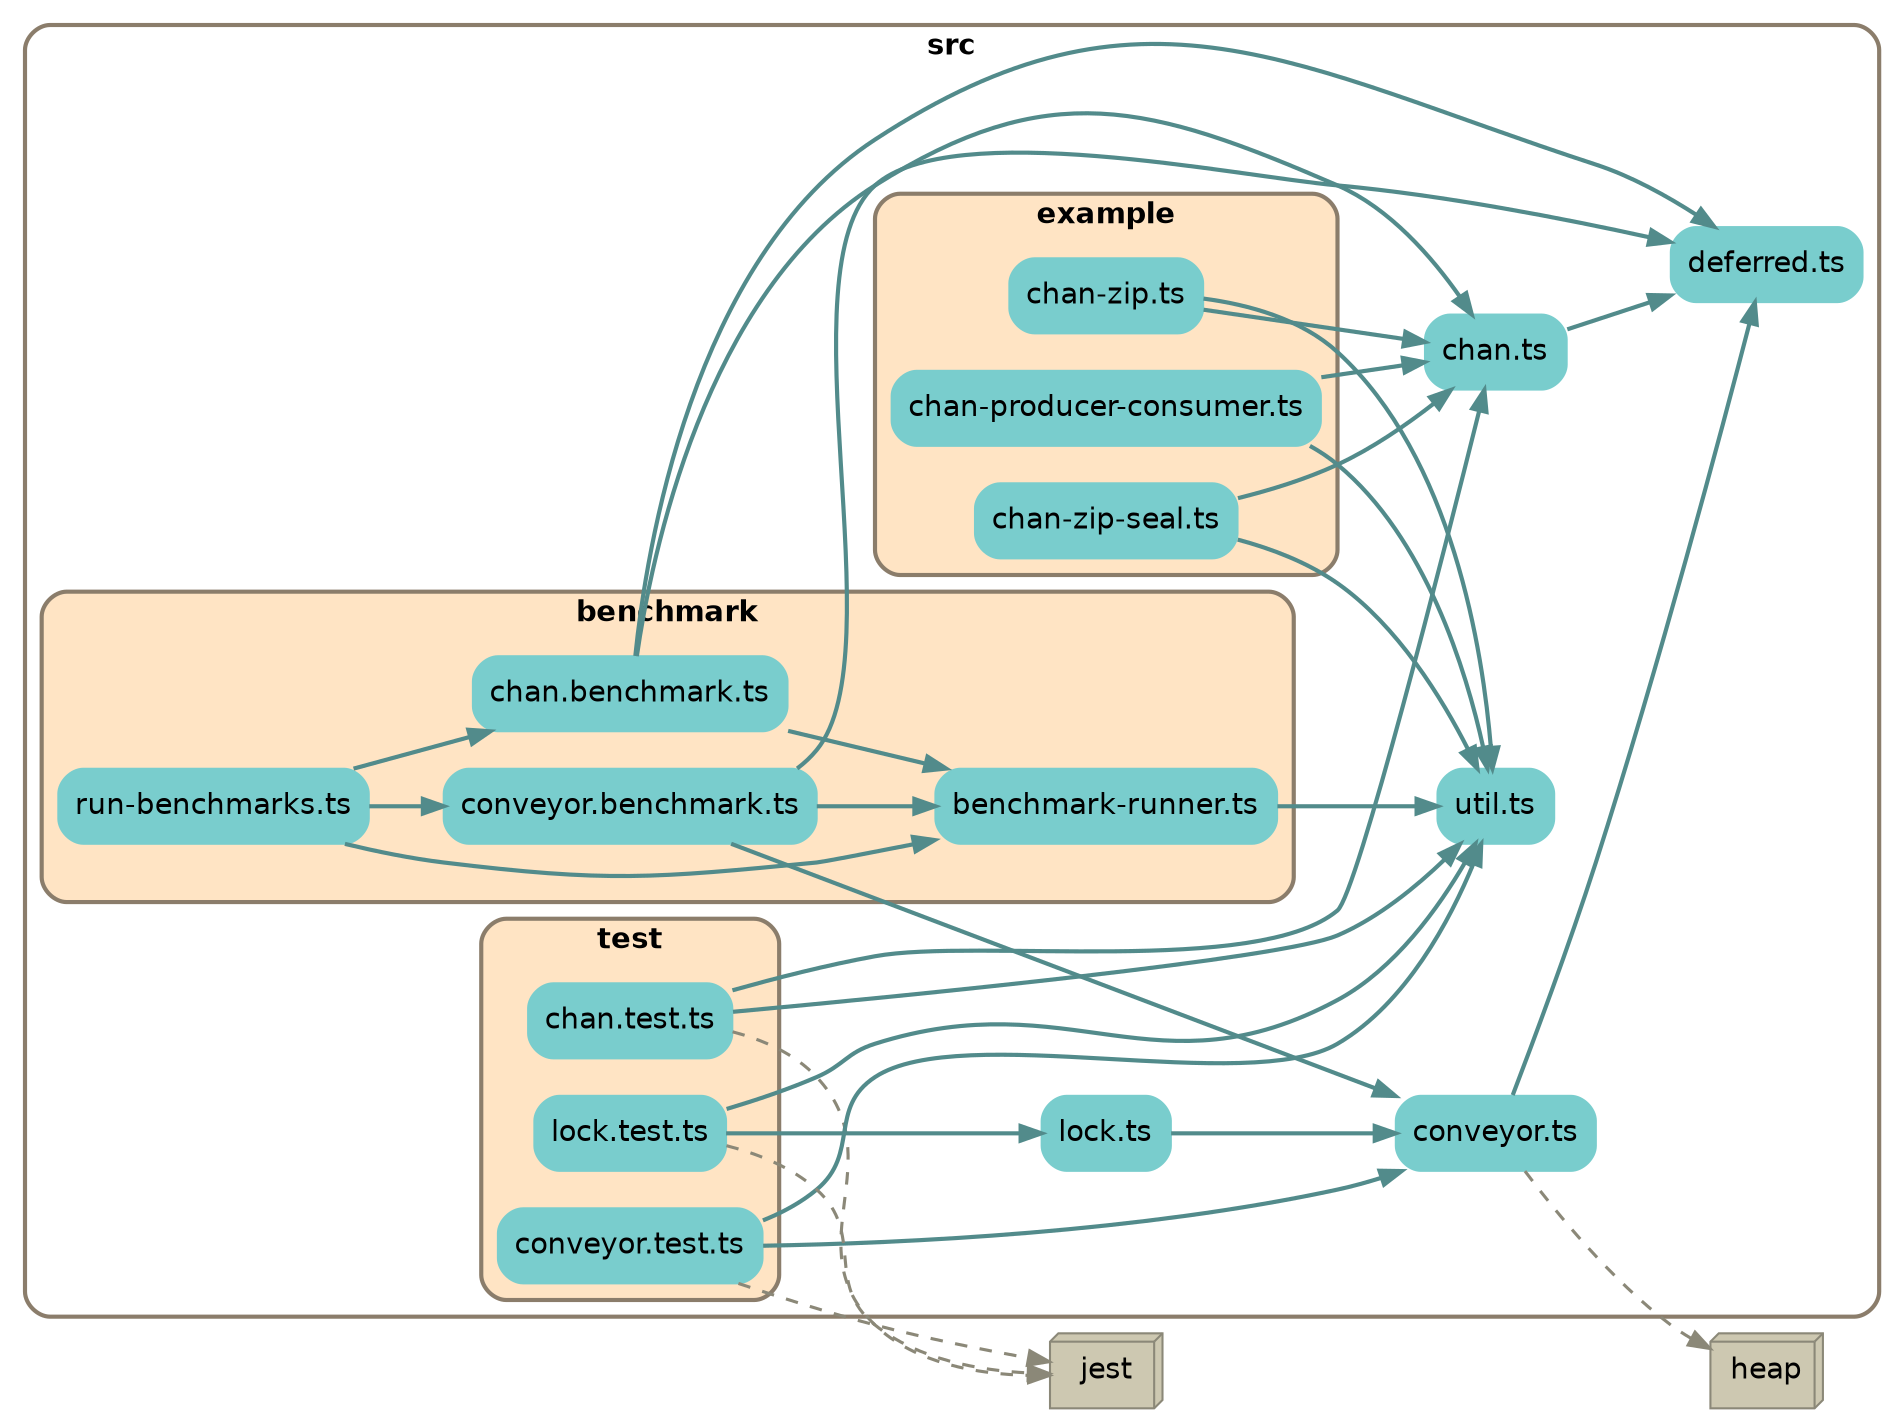 
digraph G {
    //splines=line;
    //splines=polyline;
    splines=true;
    rankdir=LR;
    //newrank=true;
    compound=true;
    graph [fontname = "helvetica"];  // dpi=72
    node [fontname = "helvetica"];
    edge [fontname = "helvetica"];
    
    // files in their folder clusters

    subgraph cluster3617124457 {
        label=<<b>src</b>>;
        style="rounded";
        color=bisque4;
        penwidth=2;
                
        "src/chan.ts" [label="chan.ts", shape=rectangle; style="rounded,filled"; color=darkslategray3];
        "src/conveyor.ts" [label="conveyor.ts", shape=rectangle; style="rounded,filled"; color=darkslategray3];
        "src/deferred.ts" [label="deferred.ts", shape=rectangle; style="rounded,filled"; color=darkslategray3];
        "src/lock.ts" [label="lock.ts", shape=rectangle; style="rounded,filled"; color=darkslategray3];
        "src/util.ts" [label="util.ts", shape=rectangle; style="rounded,filled"; color=darkslategray3];

        subgraph cluster711544665 {
            label=<<b>benchmark</b>>;
            style="rounded,filled";
            fillcolor=bisque;
            color=bisque4;
            penwidth=2;
                
            "src/benchmark/benchmark-runner.ts" [label="benchmark-runner.ts", shape=rectangle; style="rounded,filled"; color=darkslategray3];
            "src/benchmark/chan.benchmark.ts" [label="chan.benchmark.ts", shape=rectangle; style="rounded,filled"; color=darkslategray3];
            "src/benchmark/conveyor.benchmark.ts" [label="conveyor.benchmark.ts", shape=rectangle; style="rounded,filled"; color=darkslategray3];
            "src/benchmark/run-benchmarks.ts" [label="run-benchmarks.ts", shape=rectangle; style="rounded,filled"; color=darkslategray3];
        }

        subgraph cluster7397078218 {
            label=<<b>example</b>>;
            style="rounded,filled";
            fillcolor=bisque;
            color=bisque4;
            penwidth=2;
                
            "src/example/chan-producer-consumer.ts" [label="chan-producer-consumer.ts", shape=rectangle; style="rounded,filled"; color=darkslategray3];
            "src/example/chan-zip-seal.ts" [label="chan-zip-seal.ts", shape=rectangle; style="rounded,filled"; color=darkslategray3];
            "src/example/chan-zip.ts" [label="chan-zip.ts", shape=rectangle; style="rounded,filled"; color=darkslategray3];
        }

        subgraph cluster2257689938 {
            label=<<b>test</b>>;
            style="rounded,filled";
            fillcolor=bisque;
            color=bisque4;
            penwidth=2;
                
            "src/test/chan.test.ts" [label="chan.test.ts", shape=rectangle; style="rounded,filled"; color=darkslategray3];
            "src/test/conveyor.test.ts" [label="conveyor.test.ts", shape=rectangle; style="rounded,filled"; color=darkslategray3];
            "src/test/lock.test.ts" [label="lock.test.ts", shape=rectangle; style="rounded,filled"; color=darkslategray3];
        }
    }

    // packages not in their own cluster
        "heap" [shape=box3d, style=filled, fillcolor=cornsilk3, color=cornsilk4];
        "jest" [shape=box3d, style=filled, fillcolor=cornsilk3, color=cornsilk4];

    // edges between files
    "src/benchmark/benchmark-runner.ts" -> "src/util.ts" [penwidth=2; color=darkslategray4];
    "src/benchmark/chan.benchmark.ts" -> "src/chan.ts" [penwidth=2; color=darkslategray4];
    "src/benchmark/chan.benchmark.ts" -> "src/deferred.ts" [penwidth=2; color=darkslategray4];
    "src/benchmark/chan.benchmark.ts" -> "src/benchmark/benchmark-runner.ts" [penwidth=2; color=darkslategray4];
    "src/benchmark/conveyor.benchmark.ts" -> "src/conveyor.ts" [penwidth=2; color=darkslategray4];
    "src/benchmark/conveyor.benchmark.ts" -> "src/deferred.ts" [penwidth=2; color=darkslategray4];
    "src/benchmark/conveyor.benchmark.ts" -> "src/benchmark/benchmark-runner.ts" [penwidth=2; color=darkslategray4];
    "src/benchmark/run-benchmarks.ts" -> "src/benchmark/benchmark-runner.ts" [penwidth=2; color=darkslategray4];
    "src/benchmark/run-benchmarks.ts" -> "src/benchmark/conveyor.benchmark.ts" [penwidth=2; color=darkslategray4];
    "src/benchmark/run-benchmarks.ts" -> "src/benchmark/chan.benchmark.ts" [penwidth=2; color=darkslategray4];
    "src/chan.ts" -> "src/deferred.ts" [penwidth=2; color=darkslategray4];
    "src/conveyor.ts" -> "src/deferred.ts" [penwidth=2; color=darkslategray4];
    "src/example/chan-producer-consumer.ts" -> "src/chan.ts" [penwidth=2; color=darkslategray4];
    "src/example/chan-producer-consumer.ts" -> "src/util.ts" [penwidth=2; color=darkslategray4];
    "src/example/chan-zip-seal.ts" -> "src/chan.ts" [penwidth=2; color=darkslategray4];
    "src/example/chan-zip-seal.ts" -> "src/util.ts" [penwidth=2; color=darkslategray4];
    "src/example/chan-zip.ts" -> "src/chan.ts" [penwidth=2; color=darkslategray4];
    "src/example/chan-zip.ts" -> "src/util.ts" [penwidth=2; color=darkslategray4];
    "src/lock.ts" -> "src/conveyor.ts" [penwidth=2; color=darkslategray4];
    "src/test/chan.test.ts" -> "src/chan.ts" [penwidth=2; color=darkslategray4];
    "src/test/chan.test.ts" -> "src/util.ts" [penwidth=2; color=darkslategray4];
    "src/test/conveyor.test.ts" -> "src/conveyor.ts" [penwidth=2; color=darkslategray4];
    "src/test/conveyor.test.ts" -> "src/util.ts" [penwidth=2; color=darkslategray4];
    "src/test/lock.test.ts" -> "src/lock.ts" [penwidth=2; color=darkslategray4];
    "src/test/lock.test.ts" -> "src/util.ts" [penwidth=2; color=darkslategray4];

    // edges from files to packages
    "src/conveyor.ts" -> "heap" [penwidth=1.5; style=dashed, color=cornsilk4, weight=1];
    "src/test/chan.test.ts" -> "jest" [penwidth=1.5; style=dashed, color=cornsilk4, weight=1];
    "src/test/conveyor.test.ts" -> "jest" [penwidth=1.5; style=dashed, color=cornsilk4, weight=1];
    "src/test/lock.test.ts" -> "jest" [penwidth=1.5; style=dashed, color=cornsilk4, weight=1];

}
